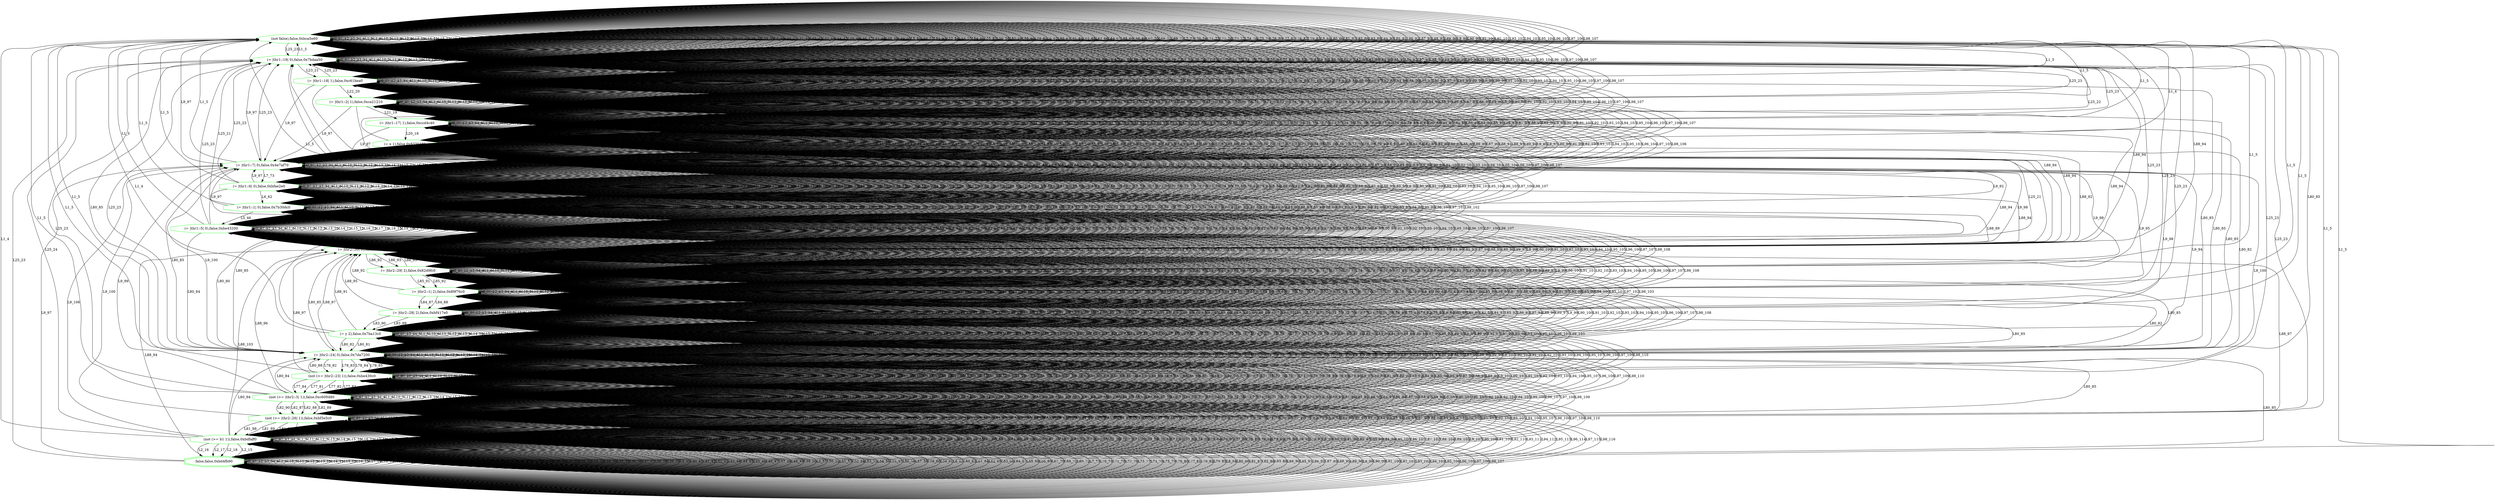 digraph G {
0[label="(not false),false,0xbca5e60", color=green,shape=octagon];
1[label="(= |thr1::19| 0),false,0x7bdaa50", color=green,shape=octagon];
2[label="(= |thr1::18| 1),false,0xc61bea0", color=green,shape=octagon];
3[label="(= |thr1::2| 1),false,0xca21210", color=green,shape=octagon];
4[label="(= |thr1::17| 1),false,0xccd4c40", color=green,shape=octagon];
5[label="(= x 1),false,0x8330480", color=green,shape=octagon];
6[label="(= |thr2::24| 0),false,0x7da7200", color=green,shape=octagon];
7[label="(not (>= |thr2::23| 1)),false,0xbe430c0", color=green,shape=octagon];
8[label="(not (>= |thr2::3| 1)),false,0xc609480", color=green,shape=octagon];
9[label="(not (>= |thr2::26| 1)),false,0xbf3e5c0", color=green,shape=octagon];
10[label="(not (>= b1 1)),false,0xbdfaff0", color=green,shape=octagon];
11[label="false,false,0xbd4fb90", color=green,shape=doubleoctagon];
12[label="(= |thr2::30| 0),false,0x82da070", color=green,shape=octagon];
13[label="(= |thr2::29| 2),false,0x82d9fc0", color=green,shape=octagon];
14[label="(= |thr2::1| 2),false,0x89f76c0", color=green,shape=octagon];
15[label="(= |thr2::28| 2),false,0xbf417e0", color=green,shape=octagon];
16[label="(= y 2),false,0x7ba13c0", color=green,shape=octagon];
17[label="(= |thr1::7| 0),false,0x4e7af70", color=green,shape=octagon];
18[label="(= |thr1::6| 0),false,0xbfae2e0", color=green,shape=octagon];
19[label="(= |thr1::1| 0),false,0x7b30dc0", color=green,shape=octagon];
20[label="(= |thr1::5| 0),false,0xbe43200", color=green,shape=octagon];
0->0 [label="0_0"];
0->0 [label="1_1"];
0->0 [label="2_2"];
0->0 [label="3_3"];
0->0 [label="4_4"];
0->0 [label="L1_5"];
0->0 [label="L1_6"];
0->0 [label="L10_7"];
0->0 [label="L11_8"];
0->0 [label="L12_9"];
0->0 [label="L13_10"];
0->0 [label="L14_11"];
0->0 [label="L15_12"];
0->0 [label="L16_13"];
0->0 [label="L17_14"];
0->0 [label="L18_15"];
0->0 [label="L19_16"];
0->0 [label="L2_17"];
0->0 [label="L20_18"];
0->0 [label="L21_19"];
0->0 [label="L22_20"];
0->0 [label="L23_21"];
0->0 [label="L24_22"];
0->1 [label="L25_23"];
0->0 [label="L25_24"];
0->0 [label="L26_25"];
0->0 [label="L27_26"];
0->0 [label="L28_27"];
0->0 [label="L29_28"];
0->0 [label="L3_29"];
0->0 [label="L30_30"];
0->0 [label="L31_31"];
0->0 [label="L32_32"];
0->0 [label="L33_33"];
0->0 [label="L34_34"];
0->0 [label="L35_35"];
0->0 [label="L36_36"];
0->0 [label="L37_37"];
0->0 [label="L38_38"];
0->0 [label="L39_39"];
0->0 [label="L4_40"];
0->0 [label="L40_41"];
0->0 [label="L41_42"];
0->0 [label="L42_43"];
0->0 [label="L43_44"];
0->0 [label="L44_45"];
0->0 [label="L45_46"];
0->0 [label="L46_47"];
0->0 [label="L47_48"];
0->0 [label="L48_49"];
0->0 [label="L49_50"];
0->0 [label="L5_51"];
0->0 [label="L50_52"];
0->0 [label="L51_53"];
0->0 [label="L52_54"];
0->0 [label="L53_55"];
0->0 [label="L54_56"];
0->0 [label="L55_57"];
0->0 [label="L56_58"];
0->0 [label="L57_59"];
0->0 [label="L58_60"];
0->0 [label="L59_61"];
0->0 [label="L6_62"];
0->0 [label="L60_63"];
0->0 [label="L61_64"];
0->0 [label="L62_65"];
0->0 [label="L63_66"];
0->0 [label="L64_67"];
0->0 [label="L65_68"];
0->0 [label="L66_69"];
0->0 [label="L67_70"];
0->0 [label="L68_71"];
0->0 [label="L69_72"];
0->0 [label="L7_73"];
0->0 [label="L70_74"];
0->0 [label="L71_75"];
0->0 [label="L72_76"];
0->0 [label="L73_77"];
0->0 [label="L74_78"];
0->0 [label="L75_79"];
0->0 [label="L76_80"];
0->0 [label="L77_81"];
0->0 [label="L78_82"];
0->0 [label="L79_83"];
0->0 [label="L8_84"];
0->6 [label="L80_85"];
0->0 [label="L80_86"];
0->0 [label="L81_87"];
0->0 [label="L82_88"];
0->0 [label="L83_89"];
0->0 [label="L84_90"];
0->0 [label="L85_91"];
0->0 [label="L86_92"];
0->0 [label="L87_93"];
0->12 [label="L88_94"];
0->0 [label="L88_95"];
0->0 [label="L89_96"];
0->17 [label="L9_97"];
0->0 [label="L9_98"];
0->0 [label="L90_99"];
0->0 [label="L91_100"];
0->0 [label="L92_101"];
0->0 [label="L93_102"];
0->0 [label="L94_103"];
0->0 [label="L95_104"];
0->0 [label="L96_105"];
0->0 [label="L97_106"];
0->0 [label="L98_107"];
1->1 [label="0_0"];
1->1 [label="1_1"];
1->1 [label="2_2"];
1->1 [label="3_3"];
1->1 [label="4_4"];
1->0 [label="L1_5"];
1->1 [label="L1_6"];
1->1 [label="L10_7"];
1->1 [label="L11_8"];
1->1 [label="L12_9"];
1->1 [label="L13_10"];
1->1 [label="L14_11"];
1->1 [label="L15_12"];
1->1 [label="L16_13"];
1->1 [label="L17_14"];
1->1 [label="L18_15"];
1->1 [label="L19_16"];
1->1 [label="L2_17"];
1->1 [label="L20_18"];
1->1 [label="L21_19"];
1->1 [label="L22_20"];
1->2 [label="L23_21"];
1->1 [label="L24_22"];
1->1 [label="L25_23"];
1->1 [label="L25_24"];
1->1 [label="L26_25"];
1->1 [label="L27_26"];
1->1 [label="L28_27"];
1->1 [label="L29_28"];
1->1 [label="L3_29"];
1->1 [label="L30_30"];
1->1 [label="L31_31"];
1->1 [label="L32_32"];
1->1 [label="L33_33"];
1->1 [label="L34_34"];
1->1 [label="L35_35"];
1->1 [label="L36_36"];
1->1 [label="L37_37"];
1->1 [label="L38_38"];
1->1 [label="L39_39"];
1->1 [label="L4_40"];
1->1 [label="L40_41"];
1->1 [label="L41_42"];
1->1 [label="L42_43"];
1->1 [label="L43_44"];
1->1 [label="L44_45"];
1->1 [label="L45_46"];
1->1 [label="L46_47"];
1->1 [label="L47_48"];
1->1 [label="L48_49"];
1->1 [label="L49_50"];
1->1 [label="L5_51"];
1->1 [label="L50_52"];
1->1 [label="L51_53"];
1->1 [label="L52_54"];
1->1 [label="L53_55"];
1->1 [label="L54_56"];
1->1 [label="L55_57"];
1->1 [label="L56_58"];
1->1 [label="L57_59"];
1->1 [label="L58_60"];
1->1 [label="L59_61"];
1->1 [label="L6_62"];
1->1 [label="L60_63"];
1->1 [label="L61_64"];
1->1 [label="L62_65"];
1->1 [label="L63_66"];
1->1 [label="L64_67"];
1->1 [label="L65_68"];
1->1 [label="L66_69"];
1->1 [label="L67_70"];
1->1 [label="L68_71"];
1->1 [label="L69_72"];
1->1 [label="L7_73"];
1->1 [label="L70_74"];
1->1 [label="L71_75"];
1->1 [label="L72_76"];
1->1 [label="L73_77"];
1->1 [label="L74_78"];
1->1 [label="L75_79"];
1->1 [label="L76_80"];
1->1 [label="L77_81"];
1->1 [label="L78_82"];
1->1 [label="L79_83"];
1->1 [label="L8_84"];
1->6 [label="L80_85"];
1->1 [label="L80_86"];
1->1 [label="L81_87"];
1->1 [label="L82_88"];
1->1 [label="L83_89"];
1->1 [label="L84_90"];
1->1 [label="L85_91"];
1->1 [label="L86_92"];
1->1 [label="L87_93"];
1->12 [label="L88_94"];
1->1 [label="L88_95"];
1->1 [label="L89_96"];
1->17 [label="L9_97"];
1->1 [label="L9_98"];
1->1 [label="L90_99"];
1->1 [label="L91_100"];
1->1 [label="L92_101"];
1->1 [label="L93_102"];
1->1 [label="L94_103"];
1->1 [label="L95_104"];
1->1 [label="L96_105"];
1->1 [label="L97_106"];
1->1 [label="L98_107"];
2->2 [label="0_0"];
2->2 [label="1_1"];
2->2 [label="2_2"];
2->2 [label="3_3"];
2->2 [label="4_4"];
2->0 [label="L1_5"];
2->2 [label="L1_6"];
2->2 [label="L10_7"];
2->2 [label="L11_8"];
2->2 [label="L12_9"];
2->2 [label="L13_10"];
2->2 [label="L14_11"];
2->2 [label="L15_12"];
2->2 [label="L16_13"];
2->2 [label="L17_14"];
2->2 [label="L18_15"];
2->2 [label="L19_16"];
2->2 [label="L2_17"];
2->2 [label="L20_18"];
2->2 [label="L21_19"];
2->3 [label="L22_20"];
2->2 [label="L23_21"];
2->2 [label="L24_22"];
2->1 [label="L25_23"];
2->2 [label="L25_24"];
2->2 [label="L26_25"];
2->2 [label="L27_26"];
2->2 [label="L28_27"];
2->2 [label="L29_28"];
2->2 [label="L3_29"];
2->2 [label="L30_30"];
2->2 [label="L31_31"];
2->2 [label="L32_32"];
2->2 [label="L33_33"];
2->2 [label="L34_34"];
2->2 [label="L35_35"];
2->2 [label="L36_36"];
2->2 [label="L37_37"];
2->2 [label="L38_38"];
2->2 [label="L39_39"];
2->2 [label="L4_40"];
2->2 [label="L40_41"];
2->2 [label="L41_42"];
2->2 [label="L42_43"];
2->2 [label="L43_44"];
2->2 [label="L44_45"];
2->2 [label="L45_46"];
2->2 [label="L46_47"];
2->2 [label="L47_48"];
2->2 [label="L48_49"];
2->2 [label="L49_50"];
2->2 [label="L5_51"];
2->2 [label="L50_52"];
2->2 [label="L51_53"];
2->2 [label="L52_54"];
2->2 [label="L53_55"];
2->2 [label="L54_56"];
2->2 [label="L55_57"];
2->2 [label="L56_58"];
2->2 [label="L57_59"];
2->2 [label="L58_60"];
2->2 [label="L59_61"];
2->2 [label="L6_62"];
2->2 [label="L60_63"];
2->2 [label="L61_64"];
2->2 [label="L62_65"];
2->2 [label="L63_66"];
2->2 [label="L64_67"];
2->2 [label="L65_68"];
2->2 [label="L66_69"];
2->2 [label="L67_70"];
2->2 [label="L68_71"];
2->2 [label="L69_72"];
2->2 [label="L7_73"];
2->2 [label="L70_74"];
2->2 [label="L71_75"];
2->2 [label="L72_76"];
2->2 [label="L73_77"];
2->2 [label="L74_78"];
2->2 [label="L75_79"];
2->2 [label="L76_80"];
2->2 [label="L77_81"];
2->2 [label="L78_82"];
2->2 [label="L79_83"];
2->2 [label="L8_84"];
2->6 [label="L80_85"];
2->2 [label="L80_86"];
2->2 [label="L81_87"];
2->2 [label="L82_88"];
2->2 [label="L83_89"];
2->2 [label="L84_90"];
2->2 [label="L85_91"];
2->2 [label="L86_92"];
2->2 [label="L87_93"];
2->12 [label="L88_94"];
2->2 [label="L88_95"];
2->2 [label="L89_96"];
2->17 [label="L9_97"];
2->2 [label="L9_98"];
2->2 [label="L90_99"];
2->2 [label="L91_100"];
2->2 [label="L92_101"];
2->2 [label="L93_102"];
2->2 [label="L94_103"];
2->2 [label="L95_104"];
2->2 [label="L96_105"];
2->2 [label="L97_106"];
2->2 [label="L98_107"];
3->3 [label="0_0"];
3->3 [label="1_1"];
3->3 [label="2_2"];
3->3 [label="3_3"];
3->3 [label="4_4"];
3->0 [label="L1_5"];
3->3 [label="L1_6"];
3->3 [label="L10_7"];
3->3 [label="L11_8"];
3->3 [label="L12_9"];
3->3 [label="L13_10"];
3->3 [label="L14_11"];
3->3 [label="L15_12"];
3->3 [label="L16_13"];
3->3 [label="L17_14"];
3->3 [label="L18_15"];
3->3 [label="L19_16"];
3->3 [label="L2_17"];
3->3 [label="L20_18"];
3->4 [label="L21_19"];
3->3 [label="L22_20"];
3->3 [label="L23_21"];
3->3 [label="L24_22"];
3->1 [label="L25_23"];
3->3 [label="L25_24"];
3->3 [label="L26_25"];
3->3 [label="L27_26"];
3->3 [label="L28_27"];
3->3 [label="L29_28"];
3->3 [label="L3_29"];
3->3 [label="L30_30"];
3->3 [label="L31_31"];
3->3 [label="L32_32"];
3->3 [label="L33_33"];
3->3 [label="L34_34"];
3->3 [label="L35_35"];
3->3 [label="L36_36"];
3->3 [label="L37_37"];
3->3 [label="L38_38"];
3->3 [label="L39_39"];
3->3 [label="L4_40"];
3->3 [label="L40_41"];
3->3 [label="L41_42"];
3->3 [label="L42_43"];
3->3 [label="L43_44"];
3->3 [label="L44_45"];
3->3 [label="L45_46"];
3->3 [label="L46_47"];
3->3 [label="L47_48"];
3->3 [label="L48_49"];
3->3 [label="L49_50"];
3->3 [label="L5_51"];
3->3 [label="L50_52"];
3->3 [label="L51_53"];
3->3 [label="L52_54"];
3->3 [label="L53_55"];
3->3 [label="L54_56"];
3->3 [label="L55_57"];
3->3 [label="L56_58"];
3->3 [label="L57_59"];
3->3 [label="L58_60"];
3->3 [label="L59_61"];
3->3 [label="L6_62"];
3->3 [label="L60_63"];
3->3 [label="L61_64"];
3->3 [label="L62_65"];
3->3 [label="L63_66"];
3->3 [label="L64_67"];
3->3 [label="L65_68"];
3->3 [label="L66_69"];
3->3 [label="L67_70"];
3->3 [label="L68_71"];
3->3 [label="L69_72"];
3->3 [label="L7_73"];
3->3 [label="L70_74"];
3->3 [label="L71_75"];
3->3 [label="L72_76"];
3->3 [label="L73_77"];
3->3 [label="L74_78"];
3->3 [label="L75_79"];
3->3 [label="L76_80"];
3->3 [label="L77_81"];
3->3 [label="L78_82"];
3->3 [label="L79_83"];
3->3 [label="L8_84"];
3->6 [label="L80_85"];
3->3 [label="L80_86"];
3->3 [label="L81_87"];
3->3 [label="L82_88"];
3->3 [label="L83_89"];
3->3 [label="L84_90"];
3->3 [label="L85_91"];
3->3 [label="L86_92"];
3->3 [label="L87_93"];
3->12 [label="L88_94"];
3->3 [label="L88_95"];
3->3 [label="L89_96"];
3->17 [label="L9_97"];
3->3 [label="L9_98"];
3->3 [label="L90_99"];
3->3 [label="L91_100"];
3->3 [label="L92_101"];
3->3 [label="L93_102"];
3->3 [label="L94_103"];
3->3 [label="L95_104"];
3->3 [label="L96_105"];
3->3 [label="L97_106"];
3->3 [label="L98_107"];
4->4 [label="0_0"];
4->4 [label="1_1"];
4->4 [label="2_2"];
4->4 [label="3_3"];
4->4 [label="4_4"];
4->0 [label="L1_5"];
4->4 [label="L1_6"];
4->4 [label="L10_7"];
4->4 [label="L11_8"];
4->4 [label="L12_9"];
4->4 [label="L13_10"];
4->4 [label="L14_11"];
4->4 [label="L15_12"];
4->4 [label="L16_13"];
4->4 [label="L17_14"];
4->4 [label="L18_15"];
4->4 [label="L19_16"];
4->4 [label="L2_17"];
4->5 [label="L20_18"];
4->4 [label="L21_19"];
4->4 [label="L22_20"];
4->4 [label="L23_21"];
4->4 [label="L24_22"];
4->1 [label="L25_23"];
4->4 [label="L25_24"];
4->4 [label="L26_25"];
4->4 [label="L27_26"];
4->4 [label="L28_27"];
4->4 [label="L29_28"];
4->4 [label="L3_29"];
4->4 [label="L30_30"];
4->4 [label="L31_31"];
4->4 [label="L32_32"];
4->4 [label="L33_33"];
4->4 [label="L34_34"];
4->4 [label="L35_35"];
4->4 [label="L36_36"];
4->4 [label="L37_37"];
4->4 [label="L38_38"];
4->4 [label="L39_39"];
4->4 [label="L4_40"];
4->4 [label="L40_41"];
4->4 [label="L41_42"];
4->4 [label="L42_43"];
4->4 [label="L43_44"];
4->4 [label="L44_45"];
4->4 [label="L45_46"];
4->4 [label="L46_47"];
4->4 [label="L47_48"];
4->4 [label="L48_49"];
4->4 [label="L49_50"];
4->4 [label="L5_51"];
4->4 [label="L50_52"];
4->4 [label="L51_53"];
4->4 [label="L52_54"];
4->4 [label="L53_55"];
4->4 [label="L54_56"];
4->4 [label="L55_57"];
4->4 [label="L56_58"];
4->4 [label="L57_59"];
4->4 [label="L58_60"];
4->4 [label="L59_61"];
4->4 [label="L6_62"];
4->4 [label="L60_63"];
4->4 [label="L61_64"];
4->4 [label="L62_65"];
4->4 [label="L63_66"];
4->4 [label="L64_67"];
4->4 [label="L65_68"];
4->4 [label="L66_69"];
4->4 [label="L67_70"];
4->4 [label="L68_71"];
4->4 [label="L69_72"];
4->4 [label="L7_73"];
4->4 [label="L70_74"];
4->4 [label="L71_75"];
4->4 [label="L72_76"];
4->4 [label="L73_77"];
4->4 [label="L74_78"];
4->4 [label="L75_79"];
4->4 [label="L76_80"];
4->4 [label="L77_81"];
4->4 [label="L78_82"];
4->4 [label="L79_83"];
4->4 [label="L8_84"];
4->6 [label="L80_85"];
4->4 [label="L80_86"];
4->4 [label="L81_87"];
4->4 [label="L82_88"];
4->4 [label="L83_89"];
4->4 [label="L84_90"];
4->4 [label="L85_91"];
4->4 [label="L86_92"];
4->4 [label="L87_93"];
4->12 [label="L88_94"];
4->4 [label="L88_95"];
4->4 [label="L89_96"];
4->17 [label="L9_97"];
4->4 [label="L9_98"];
4->4 [label="L90_99"];
4->4 [label="L91_100"];
4->4 [label="L92_101"];
4->4 [label="L93_102"];
4->4 [label="L94_103"];
4->4 [label="L95_104"];
4->4 [label="L96_105"];
4->4 [label="L97_106"];
4->4 [label="L98_107"];
5->5 [label="0_0"];
5->5 [label="2_1"];
5->5 [label="3_2"];
5->5 [label="4_3"];
5->0 [label="L1_4"];
5->5 [label="L1_5"];
5->5 [label="L10_6"];
5->5 [label="L11_7"];
5->5 [label="L12_8"];
5->5 [label="L13_9"];
5->5 [label="L14_10"];
5->5 [label="L15_11"];
5->5 [label="L16_12"];
5->5 [label="L17_13"];
5->5 [label="L18_14"];
5->5 [label="L19_15"];
5->5 [label="L2_16"];
5->5 [label="L20_17"];
5->5 [label="L21_18"];
5->5 [label="L22_19"];
5->5 [label="L23_20"];
5->5 [label="L24_21"];
5->1 [label="L25_22"];
5->5 [label="L25_23"];
5->5 [label="L26_24"];
5->5 [label="L27_25"];
5->5 [label="L28_26"];
5->5 [label="L29_27"];
5->5 [label="L30_28"];
5->5 [label="L31_29"];
5->5 [label="L32_30"];
5->5 [label="L33_31"];
5->5 [label="L34_32"];
5->5 [label="L35_33"];
5->5 [label="L36_34"];
5->5 [label="L37_35"];
5->5 [label="L38_36"];
5->5 [label="L39_37"];
5->5 [label="L4_38"];
5->5 [label="L40_39"];
5->5 [label="L41_40"];
5->5 [label="L42_41"];
5->5 [label="L43_42"];
5->5 [label="L44_43"];
5->5 [label="L45_44"];
5->5 [label="L46_45"];
5->5 [label="L47_46"];
5->5 [label="L48_47"];
5->5 [label="L49_48"];
5->5 [label="L5_49"];
5->5 [label="L50_50"];
5->5 [label="L51_51"];
5->5 [label="L53_52"];
5->5 [label="L54_53"];
5->5 [label="L55_54"];
5->5 [label="L56_55"];
5->5 [label="L57_56"];
5->5 [label="L58_57"];
5->5 [label="L59_58"];
5->5 [label="L6_59"];
5->5 [label="L60_60"];
5->5 [label="L61_61"];
5->5 [label="L62_62"];
5->5 [label="L63_63"];
5->5 [label="L64_64"];
5->5 [label="L65_65"];
5->5 [label="L66_66"];
5->5 [label="L67_67"];
5->5 [label="L68_68"];
5->5 [label="L69_69"];
5->5 [label="L7_70"];
5->5 [label="L70_71"];
5->5 [label="L71_72"];
5->5 [label="L72_73"];
5->5 [label="L73_74"];
5->5 [label="L74_75"];
5->5 [label="L75_76"];
5->5 [label="L76_77"];
5->5 [label="L77_78"];
5->5 [label="L78_79"];
5->5 [label="L79_80"];
5->5 [label="L8_81"];
5->6 [label="L80_82"];
5->5 [label="L80_83"];
5->5 [label="L81_84"];
5->5 [label="L82_85"];
5->5 [label="L83_86"];
5->5 [label="L84_87"];
5->5 [label="L85_88"];
5->5 [label="L86_89"];
5->5 [label="L87_90"];
5->5 [label="L88_91"];
5->12 [label="L88_92"];
5->5 [label="L88_93"];
5->5 [label="L89_94"];
5->5 [label="L9_95"];
5->17 [label="L9_96"];
5->5 [label="L9_97"];
5->5 [label="L90_98"];
5->5 [label="L91_99"];
5->5 [label="L92_100"];
5->5 [label="L93_101"];
5->5 [label="L94_102"];
5->5 [label="L95_103"];
5->5 [label="L96_104"];
5->5 [label="L97_105"];
5->5 [label="L98_106"];
6->6 [label="0_0"];
6->6 [label="1_1"];
6->6 [label="2_2"];
6->6 [label="3_3"];
6->6 [label="4_4"];
6->0 [label="L1_5"];
6->6 [label="L1_6"];
6->6 [label="L10_7"];
6->6 [label="L11_8"];
6->6 [label="L12_9"];
6->6 [label="L13_10"];
6->6 [label="L14_11"];
6->6 [label="L15_12"];
6->6 [label="L16_13"];
6->6 [label="L17_14"];
6->6 [label="L18_15"];
6->6 [label="L19_16"];
6->6 [label="L2_17"];
6->6 [label="L20_18"];
6->6 [label="L21_19"];
6->6 [label="L22_20"];
6->6 [label="L23_21"];
6->6 [label="L24_22"];
6->1 [label="L25_23"];
6->6 [label="L25_24"];
6->6 [label="L26_25"];
6->6 [label="L27_26"];
6->6 [label="L28_27"];
6->6 [label="L29_28"];
6->6 [label="L3_29"];
6->6 [label="L30_30"];
6->6 [label="L31_31"];
6->6 [label="L32_32"];
6->6 [label="L33_33"];
6->6 [label="L34_34"];
6->6 [label="L35_35"];
6->6 [label="L36_36"];
6->6 [label="L37_37"];
6->6 [label="L38_38"];
6->6 [label="L39_39"];
6->6 [label="L4_40"];
6->6 [label="L40_41"];
6->6 [label="L41_42"];
6->6 [label="L42_43"];
6->6 [label="L43_44"];
6->6 [label="L44_45"];
6->6 [label="L45_46"];
6->6 [label="L46_47"];
6->6 [label="L47_48"];
6->6 [label="L48_49"];
6->6 [label="L49_50"];
6->6 [label="L5_51"];
6->6 [label="L50_52"];
6->6 [label="L51_53"];
6->6 [label="L52_54"];
6->6 [label="L53_55"];
6->6 [label="L54_56"];
6->6 [label="L55_57"];
6->6 [label="L56_58"];
6->6 [label="L57_59"];
6->6 [label="L58_60"];
6->6 [label="L59_61"];
6->6 [label="L6_62"];
6->6 [label="L60_63"];
6->6 [label="L61_64"];
6->6 [label="L62_65"];
6->6 [label="L63_66"];
6->6 [label="L64_67"];
6->6 [label="L65_68"];
6->6 [label="L66_69"];
6->6 [label="L67_70"];
6->6 [label="L68_71"];
6->6 [label="L69_72"];
6->6 [label="L7_73"];
6->6 [label="L70_74"];
6->6 [label="L71_75"];
6->6 [label="L72_76"];
6->6 [label="L73_77"];
6->6 [label="L74_78"];
6->6 [label="L75_79"];
6->6 [label="L76_80"];
6->6 [label="L77_81"];
6->7 [label="L78_82"];
6->7 [label="L78_83"];
6->7 [label="L78_84"];
6->7 [label="L78_85"];
6->6 [label="L79_86"];
6->6 [label="L8_87"];
6->6 [label="L80_88"];
6->6 [label="L80_89"];
6->6 [label="L81_90"];
6->6 [label="L82_91"];
6->6 [label="L83_92"];
6->6 [label="L84_93"];
6->6 [label="L85_94"];
6->6 [label="L86_95"];
6->6 [label="L87_96"];
6->12 [label="L88_97"];
6->6 [label="L88_98"];
6->6 [label="L89_99"];
6->17 [label="L9_100"];
6->6 [label="L9_101"];
6->6 [label="L90_102"];
6->6 [label="L91_103"];
6->6 [label="L92_104"];
6->6 [label="L93_105"];
6->6 [label="L94_106"];
6->6 [label="L95_107"];
6->6 [label="L96_108"];
6->6 [label="L97_109"];
6->6 [label="L98_110"];
7->7 [label="0_0"];
7->7 [label="1_1"];
7->7 [label="2_2"];
7->7 [label="3_3"];
7->7 [label="4_4"];
7->0 [label="L1_5"];
7->7 [label="L1_6"];
7->7 [label="L10_7"];
7->7 [label="L11_8"];
7->7 [label="L12_9"];
7->7 [label="L13_10"];
7->7 [label="L14_11"];
7->7 [label="L15_12"];
7->7 [label="L16_13"];
7->7 [label="L17_14"];
7->7 [label="L18_15"];
7->7 [label="L19_16"];
7->7 [label="L2_17"];
7->7 [label="L20_18"];
7->7 [label="L21_19"];
7->7 [label="L22_20"];
7->7 [label="L23_21"];
7->7 [label="L24_22"];
7->1 [label="L25_23"];
7->7 [label="L25_24"];
7->7 [label="L26_25"];
7->7 [label="L27_26"];
7->7 [label="L28_27"];
7->7 [label="L29_28"];
7->7 [label="L3_29"];
7->7 [label="L30_30"];
7->7 [label="L31_31"];
7->7 [label="L32_32"];
7->7 [label="L33_33"];
7->7 [label="L34_34"];
7->7 [label="L35_35"];
7->7 [label="L36_36"];
7->7 [label="L37_37"];
7->7 [label="L38_38"];
7->7 [label="L39_39"];
7->7 [label="L4_40"];
7->7 [label="L40_41"];
7->7 [label="L41_42"];
7->7 [label="L42_43"];
7->7 [label="L43_44"];
7->7 [label="L44_45"];
7->7 [label="L45_46"];
7->7 [label="L46_47"];
7->7 [label="L47_48"];
7->7 [label="L48_49"];
7->7 [label="L49_50"];
7->7 [label="L5_51"];
7->7 [label="L50_52"];
7->7 [label="L51_53"];
7->7 [label="L52_54"];
7->7 [label="L53_55"];
7->7 [label="L54_56"];
7->7 [label="L55_57"];
7->7 [label="L56_58"];
7->7 [label="L57_59"];
7->7 [label="L58_60"];
7->7 [label="L59_61"];
7->7 [label="L6_62"];
7->7 [label="L60_63"];
7->7 [label="L61_64"];
7->7 [label="L62_65"];
7->7 [label="L63_66"];
7->7 [label="L64_67"];
7->7 [label="L65_68"];
7->7 [label="L66_69"];
7->7 [label="L67_70"];
7->7 [label="L68_71"];
7->7 [label="L69_72"];
7->7 [label="L7_73"];
7->7 [label="L70_74"];
7->7 [label="L71_75"];
7->7 [label="L72_76"];
7->7 [label="L73_77"];
7->7 [label="L74_78"];
7->7 [label="L75_79"];
7->7 [label="L76_80"];
7->8 [label="L77_81"];
7->8 [label="L77_82"];
7->8 [label="L77_83"];
7->8 [label="L77_84"];
7->7 [label="L78_85"];
7->7 [label="L79_86"];
7->7 [label="L8_87"];
7->6 [label="L80_88"];
7->7 [label="L80_89"];
7->7 [label="L81_90"];
7->7 [label="L82_91"];
7->7 [label="L83_92"];
7->7 [label="L84_93"];
7->7 [label="L85_94"];
7->7 [label="L86_95"];
7->7 [label="L87_96"];
7->12 [label="L88_97"];
7->7 [label="L88_98"];
7->7 [label="L89_99"];
7->17 [label="L9_100"];
7->7 [label="L9_101"];
7->7 [label="L90_102"];
7->7 [label="L91_103"];
7->7 [label="L92_104"];
7->7 [label="L93_105"];
7->7 [label="L94_106"];
7->7 [label="L95_107"];
7->7 [label="L96_108"];
7->7 [label="L97_109"];
7->7 [label="L98_110"];
8->8 [label="0_0"];
8->8 [label="1_1"];
8->8 [label="2_2"];
8->8 [label="3_3"];
8->8 [label="4_4"];
8->0 [label="L1_5"];
8->8 [label="L1_6"];
8->8 [label="L10_7"];
8->8 [label="L11_8"];
8->8 [label="L12_9"];
8->8 [label="L13_10"];
8->8 [label="L14_11"];
8->8 [label="L15_12"];
8->8 [label="L16_13"];
8->8 [label="L17_14"];
8->8 [label="L18_15"];
8->8 [label="L19_16"];
8->8 [label="L2_17"];
8->8 [label="L20_18"];
8->8 [label="L21_19"];
8->8 [label="L22_20"];
8->8 [label="L23_21"];
8->8 [label="L24_22"];
8->1 [label="L25_23"];
8->8 [label="L25_24"];
8->8 [label="L26_25"];
8->8 [label="L27_26"];
8->8 [label="L28_27"];
8->8 [label="L29_28"];
8->8 [label="L3_29"];
8->8 [label="L30_30"];
8->8 [label="L31_31"];
8->8 [label="L32_32"];
8->8 [label="L33_33"];
8->8 [label="L34_34"];
8->8 [label="L35_35"];
8->8 [label="L36_36"];
8->8 [label="L37_37"];
8->8 [label="L38_38"];
8->8 [label="L39_39"];
8->8 [label="L4_40"];
8->8 [label="L40_41"];
8->8 [label="L41_42"];
8->8 [label="L42_43"];
8->8 [label="L43_44"];
8->8 [label="L44_45"];
8->8 [label="L45_46"];
8->8 [label="L46_47"];
8->8 [label="L47_48"];
8->8 [label="L48_49"];
8->8 [label="L49_50"];
8->8 [label="L5_51"];
8->8 [label="L50_52"];
8->8 [label="L51_53"];
8->8 [label="L52_54"];
8->8 [label="L53_55"];
8->8 [label="L54_56"];
8->8 [label="L55_57"];
8->8 [label="L56_58"];
8->8 [label="L57_59"];
8->8 [label="L58_60"];
8->8 [label="L59_61"];
8->8 [label="L6_62"];
8->8 [label="L60_63"];
8->8 [label="L61_64"];
8->8 [label="L62_65"];
8->8 [label="L63_66"];
8->8 [label="L64_67"];
8->8 [label="L65_68"];
8->8 [label="L66_69"];
8->8 [label="L67_70"];
8->8 [label="L68_71"];
8->8 [label="L69_72"];
8->8 [label="L7_73"];
8->8 [label="L70_74"];
8->8 [label="L71_75"];
8->8 [label="L72_76"];
8->8 [label="L73_77"];
8->8 [label="L74_78"];
8->8 [label="L75_79"];
8->8 [label="L77_80"];
8->8 [label="L78_81"];
8->8 [label="L79_82"];
8->8 [label="L8_83"];
8->6 [label="L80_84"];
8->8 [label="L80_85"];
8->8 [label="L81_86"];
8->9 [label="L82_87"];
8->9 [label="L82_88"];
8->9 [label="L82_89"];
8->9 [label="L82_90"];
8->8 [label="L83_91"];
8->8 [label="L84_92"];
8->8 [label="L85_93"];
8->8 [label="L86_94"];
8->8 [label="L87_95"];
8->12 [label="L88_96"];
8->8 [label="L88_97"];
8->8 [label="L89_98"];
8->17 [label="L9_99"];
8->8 [label="L9_100"];
8->8 [label="L90_101"];
8->8 [label="L91_102"];
8->8 [label="L92_103"];
8->8 [label="L93_104"];
8->8 [label="L94_105"];
8->8 [label="L95_106"];
8->8 [label="L96_107"];
8->8 [label="L97_108"];
8->8 [label="L98_109"];
9->9 [label="0_0"];
9->9 [label="1_1"];
9->9 [label="2_2"];
9->9 [label="3_3"];
9->9 [label="4_4"];
9->0 [label="L1_5"];
9->9 [label="L1_6"];
9->9 [label="L10_7"];
9->9 [label="L11_8"];
9->9 [label="L12_9"];
9->9 [label="L13_10"];
9->9 [label="L14_11"];
9->9 [label="L15_12"];
9->9 [label="L16_13"];
9->9 [label="L17_14"];
9->9 [label="L18_15"];
9->9 [label="L19_16"];
9->9 [label="L2_17"];
9->9 [label="L20_18"];
9->9 [label="L21_19"];
9->9 [label="L22_20"];
9->9 [label="L23_21"];
9->9 [label="L24_22"];
9->1 [label="L25_23"];
9->9 [label="L25_24"];
9->9 [label="L26_25"];
9->9 [label="L27_26"];
9->9 [label="L28_27"];
9->9 [label="L29_28"];
9->9 [label="L3_29"];
9->9 [label="L30_30"];
9->9 [label="L31_31"];
9->9 [label="L32_32"];
9->9 [label="L33_33"];
9->9 [label="L34_34"];
9->9 [label="L35_35"];
9->9 [label="L36_36"];
9->9 [label="L37_37"];
9->9 [label="L38_38"];
9->9 [label="L39_39"];
9->9 [label="L4_40"];
9->9 [label="L40_41"];
9->9 [label="L41_42"];
9->9 [label="L42_43"];
9->9 [label="L43_44"];
9->9 [label="L44_45"];
9->9 [label="L45_46"];
9->9 [label="L46_47"];
9->9 [label="L47_48"];
9->9 [label="L48_49"];
9->9 [label="L49_50"];
9->9 [label="L5_51"];
9->9 [label="L50_52"];
9->9 [label="L51_53"];
9->9 [label="L52_54"];
9->9 [label="L53_55"];
9->9 [label="L54_56"];
9->9 [label="L55_57"];
9->9 [label="L56_58"];
9->9 [label="L57_59"];
9->9 [label="L58_60"];
9->9 [label="L59_61"];
9->9 [label="L6_62"];
9->9 [label="L60_63"];
9->9 [label="L61_64"];
9->9 [label="L62_65"];
9->9 [label="L63_66"];
9->9 [label="L64_67"];
9->9 [label="L65_68"];
9->9 [label="L66_69"];
9->9 [label="L67_70"];
9->9 [label="L68_71"];
9->9 [label="L69_72"];
9->9 [label="L7_73"];
9->9 [label="L70_74"];
9->9 [label="L71_75"];
9->9 [label="L72_76"];
9->9 [label="L73_77"];
9->9 [label="L74_78"];
9->9 [label="L75_79"];
9->9 [label="L76_80"];
9->9 [label="L77_81"];
9->9 [label="L78_82"];
9->9 [label="L79_83"];
9->9 [label="L8_84"];
9->6 [label="L80_85"];
9->9 [label="L80_86"];
9->10 [label="L81_87"];
9->10 [label="L81_88"];
9->10 [label="L81_89"];
9->10 [label="L81_90"];
9->9 [label="L82_91"];
9->9 [label="L83_92"];
9->9 [label="L84_93"];
9->9 [label="L85_94"];
9->9 [label="L86_95"];
9->9 [label="L87_96"];
9->12 [label="L88_97"];
9->9 [label="L88_98"];
9->9 [label="L89_99"];
9->17 [label="L9_100"];
9->9 [label="L9_101"];
9->9 [label="L90_102"];
9->9 [label="L91_103"];
9->9 [label="L92_104"];
9->9 [label="L93_105"];
9->9 [label="L94_106"];
9->9 [label="L95_107"];
9->9 [label="L96_108"];
9->9 [label="L97_109"];
9->9 [label="L98_110"];
10->10 [label="1_0"];
10->10 [label="2_1"];
10->10 [label="3_2"];
10->10 [label="4_3"];
10->0 [label="L1_4"];
10->10 [label="L1_5"];
10->10 [label="L11_6"];
10->10 [label="L12_7"];
10->10 [label="L13_8"];
10->10 [label="L14_9"];
10->10 [label="L15_10"];
10->10 [label="L16_11"];
10->10 [label="L17_12"];
10->10 [label="L18_13"];
10->10 [label="L19_14"];
10->11 [label="L2_15"];
10->11 [label="L2_16"];
10->11 [label="L2_17"];
10->11 [label="L2_18"];
10->10 [label="L20_19"];
10->10 [label="L21_20"];
10->10 [label="L22_21"];
10->10 [label="L23_22"];
10->10 [label="L24_23"];
10->1 [label="L25_24"];
10->10 [label="L25_25"];
10->10 [label="L26_26"];
10->10 [label="L27_27"];
10->10 [label="L28_28"];
10->10 [label="L29_29"];
10->10 [label="L3_30"];
10->10 [label="L30_31"];
10->10 [label="L31_32"];
10->10 [label="L32_33"];
10->10 [label="L33_34"];
10->10 [label="L34_35"];
10->10 [label="L35_36"];
10->10 [label="L36_37"];
10->10 [label="L37_38"];
10->10 [label="L38_39"];
10->10 [label="L39_40"];
10->10 [label="L4_41"];
10->10 [label="L40_42"];
10->10 [label="L41_43"];
10->10 [label="L42_44"];
10->10 [label="L43_45"];
10->10 [label="L44_46"];
10->10 [label="L45_47"];
10->10 [label="L46_48"];
10->10 [label="L47_49"];
10->10 [label="L48_50"];
10->10 [label="L49_51"];
10->10 [label="L5_52"];
10->10 [label="L50_53"];
10->10 [label="L51_54"];
10->10 [label="L52_55"];
10->10 [label="L53_56"];
10->10 [label="L54_57"];
10->10 [label="L55_58"];
10->10 [label="L56_59"];
10->10 [label="L57_60"];
10->10 [label="L58_61"];
10->10 [label="L59_62"];
10->10 [label="L6_63"];
10->10 [label="L60_64"];
10->10 [label="L61_65"];
10->10 [label="L62_66"];
10->10 [label="L63_67"];
10->10 [label="L64_68"];
10->10 [label="L65_69"];
10->10 [label="L66_70"];
10->10 [label="L67_71"];
10->10 [label="L68_72"];
10->10 [label="L69_73"];
10->10 [label="L7_74"];
10->10 [label="L70_75"];
10->10 [label="L71_76"];
10->10 [label="L72_77"];
10->10 [label="L73_78"];
10->10 [label="L73_79"];
10->10 [label="L73_80"];
10->10 [label="L73_81"];
10->10 [label="L73_82"];
10->10 [label="L74_83"];
10->10 [label="L75_84"];
10->10 [label="L76_85"];
10->10 [label="L77_86"];
10->10 [label="L78_87"];
10->10 [label="L79_88"];
10->10 [label="L79_89"];
10->10 [label="L79_90"];
10->10 [label="L79_91"];
10->10 [label="L79_92"];
10->10 [label="L8_93"];
10->6 [label="L80_94"];
10->10 [label="L80_95"];
10->10 [label="L81_96"];
10->10 [label="L82_97"];
10->10 [label="L83_98"];
10->10 [label="L84_99"];
10->10 [label="L85_100"];
10->10 [label="L86_101"];
10->10 [label="L87_102"];
10->12 [label="L88_103"];
10->10 [label="L88_104"];
10->10 [label="L89_105"];
10->17 [label="L9_106"];
10->10 [label="L9_107"];
10->10 [label="L90_108"];
10->10 [label="L91_109"];
10->10 [label="L92_110"];
10->10 [label="L93_111"];
10->10 [label="L94_112"];
10->10 [label="L95_113"];
10->10 [label="L96_114"];
10->10 [label="L97_115"];
10->10 [label="L98_116"];
11->11 [label="0_0"];
11->11 [label="1_1"];
11->11 [label="2_2"];
11->11 [label="3_3"];
11->11 [label="4_4"];
11->0 [label="L1_5"];
11->11 [label="L1_6"];
11->11 [label="L10_7"];
11->11 [label="L11_8"];
11->11 [label="L12_9"];
11->11 [label="L13_10"];
11->11 [label="L14_11"];
11->11 [label="L15_12"];
11->11 [label="L16_13"];
11->11 [label="L17_14"];
11->11 [label="L18_15"];
11->11 [label="L19_16"];
11->11 [label="L2_17"];
11->11 [label="L20_18"];
11->11 [label="L21_19"];
11->11 [label="L22_20"];
11->11 [label="L23_21"];
11->11 [label="L24_22"];
11->1 [label="L25_23"];
11->11 [label="L25_24"];
11->11 [label="L26_25"];
11->11 [label="L27_26"];
11->11 [label="L28_27"];
11->11 [label="L29_28"];
11->11 [label="L3_29"];
11->11 [label="L30_30"];
11->11 [label="L31_31"];
11->11 [label="L32_32"];
11->11 [label="L33_33"];
11->11 [label="L34_34"];
11->11 [label="L35_35"];
11->11 [label="L36_36"];
11->11 [label="L37_37"];
11->11 [label="L38_38"];
11->11 [label="L39_39"];
11->11 [label="L4_40"];
11->11 [label="L40_41"];
11->11 [label="L41_42"];
11->11 [label="L42_43"];
11->11 [label="L43_44"];
11->11 [label="L44_45"];
11->11 [label="L45_46"];
11->11 [label="L46_47"];
11->11 [label="L47_48"];
11->11 [label="L48_49"];
11->11 [label="L49_50"];
11->11 [label="L5_51"];
11->11 [label="L50_52"];
11->11 [label="L51_53"];
11->11 [label="L52_54"];
11->11 [label="L53_55"];
11->11 [label="L54_56"];
11->11 [label="L55_57"];
11->11 [label="L56_58"];
11->11 [label="L57_59"];
11->11 [label="L58_60"];
11->11 [label="L59_61"];
11->11 [label="L6_62"];
11->11 [label="L60_63"];
11->11 [label="L61_64"];
11->11 [label="L62_65"];
11->11 [label="L63_66"];
11->11 [label="L64_67"];
11->11 [label="L65_68"];
11->11 [label="L66_69"];
11->11 [label="L67_70"];
11->11 [label="L68_71"];
11->11 [label="L69_72"];
11->11 [label="L7_73"];
11->11 [label="L70_74"];
11->11 [label="L71_75"];
11->11 [label="L72_76"];
11->11 [label="L73_77"];
11->11 [label="L74_78"];
11->11 [label="L75_79"];
11->11 [label="L76_80"];
11->11 [label="L77_81"];
11->11 [label="L78_82"];
11->11 [label="L79_83"];
11->11 [label="L8_84"];
11->6 [label="L80_85"];
11->11 [label="L80_86"];
11->11 [label="L81_87"];
11->11 [label="L82_88"];
11->11 [label="L83_89"];
11->11 [label="L84_90"];
11->11 [label="L85_91"];
11->11 [label="L86_92"];
11->11 [label="L87_93"];
11->12 [label="L88_94"];
11->11 [label="L88_95"];
11->11 [label="L89_96"];
11->17 [label="L9_97"];
11->11 [label="L9_98"];
11->11 [label="L90_99"];
11->11 [label="L91_100"];
11->11 [label="L92_101"];
11->11 [label="L93_102"];
11->11 [label="L94_103"];
11->11 [label="L95_104"];
11->11 [label="L96_105"];
11->11 [label="L97_106"];
11->11 [label="L98_107"];
12->12 [label="0_0"];
12->12 [label="1_1"];
12->12 [label="2_2"];
12->12 [label="3_3"];
12->12 [label="4_4"];
12->0 [label="L1_5"];
12->12 [label="L1_6"];
12->12 [label="L10_7"];
12->12 [label="L11_8"];
12->12 [label="L12_9"];
12->12 [label="L13_10"];
12->12 [label="L14_11"];
12->12 [label="L15_12"];
12->12 [label="L16_13"];
12->12 [label="L17_14"];
12->12 [label="L18_15"];
12->12 [label="L19_16"];
12->12 [label="L2_17"];
12->12 [label="L20_18"];
12->12 [label="L21_19"];
12->12 [label="L22_20"];
12->12 [label="L23_21"];
12->12 [label="L24_22"];
12->1 [label="L25_23"];
12->12 [label="L25_24"];
12->12 [label="L26_25"];
12->12 [label="L27_26"];
12->12 [label="L28_27"];
12->12 [label="L29_28"];
12->12 [label="L3_29"];
12->12 [label="L30_30"];
12->12 [label="L31_31"];
12->12 [label="L32_32"];
12->12 [label="L33_33"];
12->12 [label="L34_34"];
12->12 [label="L35_35"];
12->12 [label="L36_36"];
12->12 [label="L37_37"];
12->12 [label="L38_38"];
12->12 [label="L39_39"];
12->12 [label="L4_40"];
12->12 [label="L40_41"];
12->12 [label="L41_42"];
12->12 [label="L42_43"];
12->12 [label="L43_44"];
12->12 [label="L44_45"];
12->12 [label="L45_46"];
12->12 [label="L46_47"];
12->12 [label="L47_48"];
12->12 [label="L48_49"];
12->12 [label="L49_50"];
12->12 [label="L5_51"];
12->12 [label="L50_52"];
12->12 [label="L51_53"];
12->12 [label="L52_54"];
12->12 [label="L53_55"];
12->12 [label="L54_56"];
12->12 [label="L55_57"];
12->12 [label="L56_58"];
12->12 [label="L57_59"];
12->12 [label="L58_60"];
12->12 [label="L59_61"];
12->12 [label="L6_62"];
12->12 [label="L60_63"];
12->12 [label="L61_64"];
12->12 [label="L62_65"];
12->12 [label="L63_66"];
12->12 [label="L64_67"];
12->12 [label="L65_68"];
12->12 [label="L66_69"];
12->12 [label="L67_70"];
12->12 [label="L68_71"];
12->12 [label="L69_72"];
12->12 [label="L7_73"];
12->12 [label="L70_74"];
12->12 [label="L71_75"];
12->12 [label="L72_76"];
12->12 [label="L73_77"];
12->12 [label="L74_78"];
12->12 [label="L75_79"];
12->12 [label="L76_80"];
12->12 [label="L77_81"];
12->12 [label="L78_82"];
12->12 [label="L79_83"];
12->12 [label="L8_84"];
12->6 [label="L80_85"];
12->12 [label="L80_86"];
12->12 [label="L81_87"];
12->12 [label="L82_88"];
12->12 [label="L83_89"];
12->12 [label="L84_90"];
12->12 [label="L85_91"];
12->13 [label="L86_92"];
12->13 [label="L86_93"];
12->12 [label="L87_94"];
12->12 [label="L88_95"];
12->12 [label="L88_96"];
12->12 [label="L89_97"];
12->17 [label="L9_98"];
12->12 [label="L9_99"];
12->12 [label="L90_100"];
12->12 [label="L91_101"];
12->12 [label="L92_102"];
12->12 [label="L93_103"];
12->12 [label="L94_104"];
12->12 [label="L95_105"];
12->12 [label="L96_106"];
12->12 [label="L97_107"];
12->12 [label="L98_108"];
13->13 [label="0_0"];
13->13 [label="1_1"];
13->13 [label="2_2"];
13->13 [label="3_3"];
13->13 [label="4_4"];
13->0 [label="L1_5"];
13->13 [label="L1_6"];
13->13 [label="L10_7"];
13->13 [label="L11_8"];
13->13 [label="L12_9"];
13->13 [label="L13_10"];
13->13 [label="L14_11"];
13->13 [label="L15_12"];
13->13 [label="L16_13"];
13->13 [label="L17_14"];
13->13 [label="L18_15"];
13->13 [label="L19_16"];
13->13 [label="L2_17"];
13->13 [label="L20_18"];
13->13 [label="L21_19"];
13->13 [label="L22_20"];
13->13 [label="L23_21"];
13->13 [label="L24_22"];
13->1 [label="L25_23"];
13->13 [label="L25_24"];
13->13 [label="L26_25"];
13->13 [label="L27_26"];
13->13 [label="L28_27"];
13->13 [label="L29_28"];
13->13 [label="L3_29"];
13->13 [label="L30_30"];
13->13 [label="L31_31"];
13->13 [label="L32_32"];
13->13 [label="L33_33"];
13->13 [label="L34_34"];
13->13 [label="L35_35"];
13->13 [label="L36_36"];
13->13 [label="L37_37"];
13->13 [label="L38_38"];
13->13 [label="L39_39"];
13->13 [label="L4_40"];
13->13 [label="L40_41"];
13->13 [label="L41_42"];
13->13 [label="L42_43"];
13->13 [label="L43_44"];
13->13 [label="L44_45"];
13->13 [label="L45_46"];
13->13 [label="L46_47"];
13->13 [label="L47_48"];
13->13 [label="L48_49"];
13->13 [label="L49_50"];
13->13 [label="L5_51"];
13->13 [label="L50_52"];
13->13 [label="L51_53"];
13->13 [label="L52_54"];
13->13 [label="L53_55"];
13->13 [label="L54_56"];
13->13 [label="L55_57"];
13->13 [label="L56_58"];
13->13 [label="L57_59"];
13->13 [label="L58_60"];
13->13 [label="L59_61"];
13->13 [label="L6_62"];
13->13 [label="L60_63"];
13->13 [label="L61_64"];
13->13 [label="L62_65"];
13->13 [label="L63_66"];
13->13 [label="L64_67"];
13->13 [label="L65_68"];
13->13 [label="L66_69"];
13->13 [label="L67_70"];
13->13 [label="L68_71"];
13->13 [label="L69_72"];
13->13 [label="L7_73"];
13->13 [label="L70_74"];
13->13 [label="L71_75"];
13->13 [label="L72_76"];
13->13 [label="L73_77"];
13->13 [label="L74_78"];
13->13 [label="L75_79"];
13->13 [label="L76_80"];
13->13 [label="L77_81"];
13->13 [label="L78_82"];
13->13 [label="L79_83"];
13->13 [label="L8_84"];
13->6 [label="L80_85"];
13->13 [label="L80_86"];
13->13 [label="L81_87"];
13->13 [label="L82_88"];
13->13 [label="L83_89"];
13->13 [label="L84_90"];
13->14 [label="L85_91"];
13->14 [label="L85_92"];
13->13 [label="L86_93"];
13->13 [label="L87_94"];
13->12 [label="L88_95"];
13->13 [label="L88_96"];
13->13 [label="L89_97"];
13->17 [label="L9_98"];
13->13 [label="L9_99"];
13->13 [label="L90_100"];
13->13 [label="L91_101"];
13->13 [label="L92_102"];
13->13 [label="L93_103"];
13->13 [label="L94_104"];
13->13 [label="L95_105"];
13->13 [label="L96_106"];
13->13 [label="L97_107"];
13->13 [label="L98_108"];
14->14 [label="0_0"];
14->14 [label="1_1"];
14->14 [label="2_2"];
14->14 [label="3_3"];
14->14 [label="4_4"];
14->0 [label="L1_5"];
14->14 [label="L1_6"];
14->14 [label="L10_7"];
14->14 [label="L11_8"];
14->14 [label="L12_9"];
14->14 [label="L13_10"];
14->14 [label="L14_11"];
14->14 [label="L15_12"];
14->14 [label="L16_13"];
14->14 [label="L17_14"];
14->14 [label="L18_15"];
14->14 [label="L19_16"];
14->14 [label="L2_17"];
14->14 [label="L20_18"];
14->14 [label="L21_19"];
14->14 [label="L22_20"];
14->14 [label="L23_21"];
14->14 [label="L24_22"];
14->1 [label="L25_23"];
14->14 [label="L25_24"];
14->14 [label="L26_25"];
14->14 [label="L27_26"];
14->14 [label="L28_27"];
14->14 [label="L29_28"];
14->14 [label="L3_29"];
14->14 [label="L30_30"];
14->14 [label="L31_31"];
14->14 [label="L32_32"];
14->14 [label="L33_33"];
14->14 [label="L34_34"];
14->14 [label="L35_35"];
14->14 [label="L36_36"];
14->14 [label="L37_37"];
14->14 [label="L38_38"];
14->14 [label="L39_39"];
14->14 [label="L4_40"];
14->14 [label="L40_41"];
14->14 [label="L41_42"];
14->14 [label="L42_43"];
14->14 [label="L43_44"];
14->14 [label="L44_45"];
14->14 [label="L45_46"];
14->14 [label="L46_47"];
14->14 [label="L47_48"];
14->14 [label="L48_49"];
14->14 [label="L49_50"];
14->14 [label="L5_51"];
14->14 [label="L50_52"];
14->14 [label="L51_53"];
14->14 [label="L52_54"];
14->14 [label="L53_55"];
14->14 [label="L55_56"];
14->14 [label="L56_57"];
14->14 [label="L57_58"];
14->14 [label="L58_59"];
14->14 [label="L59_60"];
14->14 [label="L6_61"];
14->14 [label="L60_62"];
14->14 [label="L62_63"];
14->14 [label="L63_64"];
14->14 [label="L64_65"];
14->14 [label="L65_66"];
14->14 [label="L66_67"];
14->14 [label="L68_68"];
14->14 [label="L69_69"];
14->14 [label="L7_70"];
14->14 [label="L70_71"];
14->14 [label="L71_72"];
14->14 [label="L72_73"];
14->14 [label="L73_74"];
14->14 [label="L74_75"];
14->14 [label="L75_76"];
14->14 [label="L76_77"];
14->14 [label="L77_78"];
14->14 [label="L78_79"];
14->14 [label="L79_80"];
14->14 [label="L8_81"];
14->6 [label="L80_82"];
14->14 [label="L80_83"];
14->14 [label="L81_84"];
14->14 [label="L82_85"];
14->14 [label="L83_86"];
14->15 [label="L84_87"];
14->15 [label="L84_88"];
14->14 [label="L85_89"];
14->14 [label="L86_90"];
14->14 [label="L87_91"];
14->12 [label="L88_92"];
14->14 [label="L88_93"];
14->14 [label="L89_94"];
14->17 [label="L9_95"];
14->14 [label="L9_96"];
14->14 [label="L91_97"];
14->14 [label="L92_98"];
14->14 [label="L93_99"];
14->14 [label="L94_100"];
14->14 [label="L95_101"];
14->14 [label="L97_102"];
14->14 [label="L98_103"];
15->15 [label="0_0"];
15->15 [label="1_1"];
15->15 [label="2_2"];
15->15 [label="3_3"];
15->15 [label="4_4"];
15->0 [label="L1_5"];
15->15 [label="L1_6"];
15->15 [label="L10_7"];
15->15 [label="L11_8"];
15->15 [label="L12_9"];
15->15 [label="L13_10"];
15->15 [label="L14_11"];
15->15 [label="L15_12"];
15->15 [label="L16_13"];
15->15 [label="L17_14"];
15->15 [label="L18_15"];
15->15 [label="L19_16"];
15->15 [label="L2_17"];
15->15 [label="L20_18"];
15->15 [label="L21_19"];
15->15 [label="L22_20"];
15->15 [label="L23_21"];
15->15 [label="L24_22"];
15->1 [label="L25_23"];
15->15 [label="L25_24"];
15->15 [label="L26_25"];
15->15 [label="L27_26"];
15->15 [label="L28_27"];
15->15 [label="L29_28"];
15->15 [label="L3_29"];
15->15 [label="L30_30"];
15->15 [label="L31_31"];
15->15 [label="L32_32"];
15->15 [label="L33_33"];
15->15 [label="L34_34"];
15->15 [label="L35_35"];
15->15 [label="L36_36"];
15->15 [label="L37_37"];
15->15 [label="L38_38"];
15->15 [label="L39_39"];
15->15 [label="L4_40"];
15->15 [label="L40_41"];
15->15 [label="L41_42"];
15->15 [label="L42_43"];
15->15 [label="L43_44"];
15->15 [label="L44_45"];
15->15 [label="L45_46"];
15->15 [label="L46_47"];
15->15 [label="L47_48"];
15->15 [label="L48_49"];
15->15 [label="L49_50"];
15->15 [label="L5_51"];
15->15 [label="L50_52"];
15->15 [label="L51_53"];
15->15 [label="L52_54"];
15->15 [label="L53_55"];
15->15 [label="L54_56"];
15->15 [label="L55_57"];
15->15 [label="L56_58"];
15->15 [label="L57_59"];
15->15 [label="L58_60"];
15->15 [label="L59_61"];
15->15 [label="L6_62"];
15->15 [label="L60_63"];
15->15 [label="L61_64"];
15->15 [label="L62_65"];
15->15 [label="L63_66"];
15->15 [label="L64_67"];
15->15 [label="L65_68"];
15->15 [label="L66_69"];
15->15 [label="L67_70"];
15->15 [label="L68_71"];
15->15 [label="L69_72"];
15->15 [label="L7_73"];
15->15 [label="L70_74"];
15->15 [label="L71_75"];
15->15 [label="L72_76"];
15->15 [label="L73_77"];
15->15 [label="L74_78"];
15->15 [label="L75_79"];
15->15 [label="L76_80"];
15->15 [label="L77_81"];
15->15 [label="L78_82"];
15->15 [label="L79_83"];
15->15 [label="L8_84"];
15->6 [label="L80_85"];
15->15 [label="L80_86"];
15->15 [label="L81_87"];
15->15 [label="L82_88"];
15->16 [label="L83_89"];
15->16 [label="L83_90"];
15->15 [label="L84_91"];
15->15 [label="L85_92"];
15->15 [label="L86_93"];
15->15 [label="L87_94"];
15->12 [label="L88_95"];
15->15 [label="L88_96"];
15->15 [label="L89_97"];
15->17 [label="L9_98"];
15->15 [label="L9_99"];
15->15 [label="L90_100"];
15->15 [label="L91_101"];
15->15 [label="L92_102"];
15->15 [label="L93_103"];
15->15 [label="L94_104"];
15->15 [label="L95_105"];
15->15 [label="L96_106"];
15->15 [label="L97_107"];
15->15 [label="L98_108"];
16->16 [label="0_0"];
16->16 [label="1_1"];
16->16 [label="3_2"];
16->16 [label="4_3"];
16->0 [label="L1_4"];
16->16 [label="L1_5"];
16->16 [label="L10_6"];
16->16 [label="L11_7"];
16->16 [label="L12_8"];
16->16 [label="L13_9"];
16->16 [label="L14_10"];
16->16 [label="L15_11"];
16->16 [label="L16_12"];
16->16 [label="L17_13"];
16->16 [label="L18_14"];
16->16 [label="L2_15"];
16->16 [label="L20_16"];
16->16 [label="L21_17"];
16->16 [label="L22_18"];
16->16 [label="L23_19"];
16->16 [label="L24_20"];
16->1 [label="L25_21"];
16->16 [label="L25_22"];
16->16 [label="L26_23"];
16->16 [label="L27_24"];
16->16 [label="L28_25"];
16->16 [label="L29_26"];
16->16 [label="L3_27"];
16->16 [label="L30_28"];
16->16 [label="L31_29"];
16->16 [label="L32_30"];
16->16 [label="L33_31"];
16->16 [label="L34_32"];
16->16 [label="L35_33"];
16->16 [label="L36_34"];
16->16 [label="L37_35"];
16->16 [label="L38_36"];
16->16 [label="L39_37"];
16->16 [label="L4_38"];
16->16 [label="L40_39"];
16->16 [label="L41_40"];
16->16 [label="L42_41"];
16->16 [label="L43_42"];
16->16 [label="L44_43"];
16->16 [label="L45_44"];
16->16 [label="L46_45"];
16->16 [label="L47_46"];
16->16 [label="L49_47"];
16->16 [label="L5_48"];
16->16 [label="L50_49"];
16->16 [label="L51_50"];
16->16 [label="L52_51"];
16->16 [label="L53_52"];
16->16 [label="L54_53"];
16->16 [label="L55_54"];
16->16 [label="L56_55"];
16->16 [label="L57_56"];
16->16 [label="L58_57"];
16->16 [label="L59_58"];
16->16 [label="L6_59"];
16->16 [label="L60_60"];
16->16 [label="L61_61"];
16->16 [label="L62_62"];
16->16 [label="L63_63"];
16->16 [label="L64_64"];
16->16 [label="L65_65"];
16->16 [label="L66_66"];
16->16 [label="L67_67"];
16->16 [label="L69_68"];
16->16 [label="L7_69"];
16->16 [label="L70_70"];
16->16 [label="L71_71"];
16->16 [label="L72_72"];
16->16 [label="L73_73"];
16->16 [label="L74_74"];
16->16 [label="L75_75"];
16->16 [label="L76_76"];
16->16 [label="L77_77"];
16->16 [label="L78_78"];
16->16 [label="L79_79"];
16->16 [label="L8_80"];
16->6 [label="L80_81"];
16->6 [label="L80_82"];
16->16 [label="L80_83"];
16->16 [label="L81_84"];
16->16 [label="L82_85"];
16->16 [label="L83_86"];
16->16 [label="L84_87"];
16->16 [label="L85_88"];
16->16 [label="L86_89"];
16->16 [label="L87_90"];
16->12 [label="L88_91"];
16->16 [label="L88_92"];
16->16 [label="L89_93"];
16->17 [label="L9_94"];
16->16 [label="L9_95"];
16->16 [label="L90_96"];
16->16 [label="L91_97"];
16->16 [label="L92_98"];
16->16 [label="L93_99"];
16->16 [label="L94_100"];
16->16 [label="L95_101"];
16->16 [label="L96_102"];
16->16 [label="L98_103"];
17->17 [label="0_0"];
17->17 [label="1_1"];
17->17 [label="2_2"];
17->17 [label="3_3"];
17->17 [label="4_4"];
17->0 [label="L1_5"];
17->17 [label="L1_6"];
17->17 [label="L10_7"];
17->17 [label="L11_8"];
17->17 [label="L12_9"];
17->17 [label="L13_10"];
17->17 [label="L14_11"];
17->17 [label="L15_12"];
17->17 [label="L16_13"];
17->17 [label="L17_14"];
17->17 [label="L18_15"];
17->17 [label="L19_16"];
17->17 [label="L2_17"];
17->17 [label="L20_18"];
17->17 [label="L21_19"];
17->17 [label="L22_20"];
17->17 [label="L23_21"];
17->17 [label="L24_22"];
17->1 [label="L25_23"];
17->17 [label="L25_24"];
17->17 [label="L26_25"];
17->17 [label="L27_26"];
17->17 [label="L28_27"];
17->17 [label="L29_28"];
17->17 [label="L3_29"];
17->17 [label="L30_30"];
17->17 [label="L31_31"];
17->17 [label="L32_32"];
17->17 [label="L33_33"];
17->17 [label="L34_34"];
17->17 [label="L35_35"];
17->17 [label="L36_36"];
17->17 [label="L37_37"];
17->17 [label="L38_38"];
17->17 [label="L39_39"];
17->17 [label="L4_40"];
17->17 [label="L40_41"];
17->17 [label="L41_42"];
17->17 [label="L42_43"];
17->17 [label="L43_44"];
17->17 [label="L44_45"];
17->17 [label="L45_46"];
17->17 [label="L46_47"];
17->17 [label="L47_48"];
17->17 [label="L48_49"];
17->17 [label="L49_50"];
17->17 [label="L5_51"];
17->17 [label="L50_52"];
17->17 [label="L51_53"];
17->17 [label="L52_54"];
17->17 [label="L53_55"];
17->17 [label="L54_56"];
17->17 [label="L55_57"];
17->17 [label="L56_58"];
17->17 [label="L57_59"];
17->17 [label="L58_60"];
17->17 [label="L59_61"];
17->17 [label="L6_62"];
17->17 [label="L60_63"];
17->17 [label="L61_64"];
17->17 [label="L62_65"];
17->17 [label="L63_66"];
17->17 [label="L64_67"];
17->17 [label="L65_68"];
17->17 [label="L66_69"];
17->17 [label="L67_70"];
17->17 [label="L68_71"];
17->17 [label="L69_72"];
17->18 [label="L7_73"];
17->17 [label="L70_74"];
17->17 [label="L71_75"];
17->17 [label="L72_76"];
17->17 [label="L73_77"];
17->17 [label="L74_78"];
17->17 [label="L75_79"];
17->17 [label="L76_80"];
17->17 [label="L77_81"];
17->17 [label="L78_82"];
17->17 [label="L79_83"];
17->17 [label="L8_84"];
17->6 [label="L80_85"];
17->17 [label="L80_86"];
17->17 [label="L81_87"];
17->17 [label="L82_88"];
17->17 [label="L83_89"];
17->17 [label="L84_90"];
17->17 [label="L85_91"];
17->17 [label="L86_92"];
17->17 [label="L87_93"];
17->12 [label="L88_94"];
17->17 [label="L88_95"];
17->17 [label="L89_96"];
17->17 [label="L9_97"];
17->17 [label="L9_98"];
17->17 [label="L90_99"];
17->17 [label="L91_100"];
17->17 [label="L92_101"];
17->17 [label="L93_102"];
17->17 [label="L94_103"];
17->17 [label="L95_104"];
17->17 [label="L96_105"];
17->17 [label="L97_106"];
17->17 [label="L98_107"];
18->18 [label="0_0"];
18->18 [label="1_1"];
18->18 [label="2_2"];
18->18 [label="3_3"];
18->18 [label="4_4"];
18->0 [label="L1_5"];
18->18 [label="L1_6"];
18->18 [label="L10_7"];
18->18 [label="L11_8"];
18->18 [label="L12_9"];
18->18 [label="L13_10"];
18->18 [label="L14_11"];
18->18 [label="L15_12"];
18->18 [label="L16_13"];
18->18 [label="L17_14"];
18->18 [label="L18_15"];
18->18 [label="L19_16"];
18->18 [label="L2_17"];
18->18 [label="L20_18"];
18->18 [label="L21_19"];
18->18 [label="L22_20"];
18->18 [label="L23_21"];
18->18 [label="L24_22"];
18->1 [label="L25_23"];
18->18 [label="L25_24"];
18->18 [label="L26_25"];
18->18 [label="L27_26"];
18->18 [label="L28_27"];
18->18 [label="L29_28"];
18->18 [label="L3_29"];
18->18 [label="L30_30"];
18->18 [label="L31_31"];
18->18 [label="L32_32"];
18->18 [label="L33_33"];
18->18 [label="L34_34"];
18->18 [label="L35_35"];
18->18 [label="L36_36"];
18->18 [label="L37_37"];
18->18 [label="L38_38"];
18->18 [label="L39_39"];
18->18 [label="L4_40"];
18->18 [label="L40_41"];
18->18 [label="L41_42"];
18->18 [label="L42_43"];
18->18 [label="L43_44"];
18->18 [label="L44_45"];
18->18 [label="L45_46"];
18->18 [label="L46_47"];
18->18 [label="L47_48"];
18->18 [label="L48_49"];
18->18 [label="L49_50"];
18->18 [label="L5_51"];
18->18 [label="L50_52"];
18->18 [label="L51_53"];
18->18 [label="L52_54"];
18->18 [label="L53_55"];
18->18 [label="L54_56"];
18->18 [label="L55_57"];
18->18 [label="L56_58"];
18->18 [label="L57_59"];
18->18 [label="L58_60"];
18->18 [label="L59_61"];
18->19 [label="L6_62"];
18->18 [label="L60_63"];
18->18 [label="L61_64"];
18->18 [label="L62_65"];
18->18 [label="L63_66"];
18->18 [label="L64_67"];
18->18 [label="L65_68"];
18->18 [label="L66_69"];
18->18 [label="L67_70"];
18->18 [label="L68_71"];
18->18 [label="L69_72"];
18->18 [label="L7_73"];
18->18 [label="L70_74"];
18->18 [label="L71_75"];
18->18 [label="L72_76"];
18->18 [label="L73_77"];
18->18 [label="L74_78"];
18->18 [label="L75_79"];
18->18 [label="L76_80"];
18->18 [label="L77_81"];
18->18 [label="L78_82"];
18->18 [label="L79_83"];
18->18 [label="L8_84"];
18->6 [label="L80_85"];
18->18 [label="L80_86"];
18->18 [label="L81_87"];
18->18 [label="L82_88"];
18->18 [label="L83_89"];
18->18 [label="L84_90"];
18->18 [label="L85_91"];
18->18 [label="L86_92"];
18->18 [label="L87_93"];
18->12 [label="L88_94"];
18->18 [label="L88_95"];
18->18 [label="L89_96"];
18->17 [label="L9_97"];
18->18 [label="L9_98"];
18->18 [label="L90_99"];
18->18 [label="L91_100"];
18->18 [label="L92_101"];
18->18 [label="L93_102"];
18->18 [label="L94_103"];
18->18 [label="L95_104"];
18->18 [label="L96_105"];
18->18 [label="L97_106"];
18->18 [label="L98_107"];
19->19 [label="0_0"];
19->19 [label="1_1"];
19->19 [label="2_2"];
19->19 [label="3_3"];
19->19 [label="4_4"];
19->0 [label="L1_5"];
19->19 [label="L1_6"];
19->19 [label="L10_7"];
19->19 [label="L11_8"];
19->19 [label="L13_9"];
19->19 [label="L14_10"];
19->19 [label="L15_11"];
19->19 [label="L16_12"];
19->19 [label="L17_13"];
19->19 [label="L19_14"];
19->19 [label="L2_15"];
19->19 [label="L20_16"];
19->19 [label="L21_17"];
19->19 [label="L22_18"];
19->19 [label="L23_19"];
19->19 [label="L24_20"];
19->1 [label="L25_21"];
19->19 [label="L25_22"];
19->19 [label="L26_23"];
19->19 [label="L27_24"];
19->19 [label="L28_25"];
19->19 [label="L29_26"];
19->19 [label="L3_27"];
19->19 [label="L30_28"];
19->19 [label="L31_29"];
19->19 [label="L32_30"];
19->19 [label="L33_31"];
19->19 [label="L34_32"];
19->19 [label="L36_33"];
19->19 [label="L37_34"];
19->19 [label="L38_35"];
19->19 [label="L39_36"];
19->19 [label="L4_37"];
19->19 [label="L40_38"];
19->19 [label="L42_39"];
19->19 [label="L43_40"];
19->19 [label="L44_41"];
19->19 [label="L45_42"];
19->19 [label="L46_43"];
19->19 [label="L48_44"];
19->19 [label="L49_45"];
19->20 [label="L5_46"];
19->19 [label="L50_47"];
19->19 [label="L51_48"];
19->19 [label="L52_49"];
19->19 [label="L53_50"];
19->19 [label="L54_51"];
19->19 [label="L55_52"];
19->19 [label="L56_53"];
19->19 [label="L57_54"];
19->19 [label="L58_55"];
19->19 [label="L59_56"];
19->19 [label="L6_57"];
19->19 [label="L60_58"];
19->19 [label="L61_59"];
19->19 [label="L62_60"];
19->19 [label="L63_61"];
19->19 [label="L64_62"];
19->19 [label="L65_63"];
19->19 [label="L66_64"];
19->19 [label="L67_65"];
19->19 [label="L68_66"];
19->19 [label="L69_67"];
19->19 [label="L7_68"];
19->19 [label="L70_69"];
19->19 [label="L71_70"];
19->19 [label="L72_71"];
19->19 [label="L73_72"];
19->19 [label="L74_73"];
19->19 [label="L75_74"];
19->19 [label="L76_75"];
19->19 [label="L77_76"];
19->19 [label="L78_77"];
19->19 [label="L79_78"];
19->19 [label="L8_79"];
19->6 [label="L80_80"];
19->19 [label="L80_81"];
19->19 [label="L81_82"];
19->19 [label="L82_83"];
19->19 [label="L83_84"];
19->19 [label="L84_85"];
19->19 [label="L85_86"];
19->19 [label="L86_87"];
19->19 [label="L87_88"];
19->12 [label="L88_89"];
19->19 [label="L88_90"];
19->19 [label="L89_91"];
19->17 [label="L9_92"];
19->19 [label="L9_93"];
19->19 [label="L90_94"];
19->19 [label="L91_95"];
19->19 [label="L92_96"];
19->19 [label="L93_97"];
19->19 [label="L94_98"];
19->19 [label="L95_99"];
19->19 [label="L96_100"];
19->19 [label="L97_101"];
19->19 [label="L98_102"];
20->20 [label="0_0"];
20->20 [label="1_1"];
20->20 [label="2_2"];
20->20 [label="3_3"];
20->20 [label="4_4"];
20->0 [label="L1_5"];
20->20 [label="L1_6"];
20->20 [label="L10_7"];
20->20 [label="L11_8"];
20->20 [label="L12_9"];
20->20 [label="L13_10"];
20->20 [label="L14_11"];
20->20 [label="L15_12"];
20->20 [label="L16_13"];
20->20 [label="L17_14"];
20->20 [label="L18_15"];
20->20 [label="L19_16"];
20->20 [label="L2_17"];
20->20 [label="L20_18"];
20->20 [label="L21_19"];
20->20 [label="L22_20"];
20->20 [label="L23_21"];
20->20 [label="L24_22"];
20->1 [label="L25_23"];
20->20 [label="L25_24"];
20->20 [label="L26_25"];
20->20 [label="L27_26"];
20->20 [label="L28_27"];
20->20 [label="L29_28"];
20->20 [label="L3_29"];
20->20 [label="L30_30"];
20->20 [label="L31_31"];
20->20 [label="L32_32"];
20->20 [label="L33_33"];
20->20 [label="L34_34"];
20->20 [label="L35_35"];
20->20 [label="L36_36"];
20->20 [label="L37_37"];
20->20 [label="L38_38"];
20->20 [label="L39_39"];
20->20 [label="L40_40"];
20->20 [label="L41_41"];
20->20 [label="L42_42"];
20->20 [label="L43_43"];
20->20 [label="L44_44"];
20->20 [label="L45_45"];
20->20 [label="L46_46"];
20->20 [label="L47_47"];
20->20 [label="L48_48"];
20->20 [label="L49_49"];
20->20 [label="L5_50"];
20->20 [label="L50_51"];
20->20 [label="L51_52"];
20->20 [label="L52_53"];
20->20 [label="L53_54"];
20->20 [label="L54_55"];
20->20 [label="L55_56"];
20->20 [label="L56_57"];
20->20 [label="L57_58"];
20->20 [label="L58_59"];
20->20 [label="L59_60"];
20->20 [label="L6_61"];
20->20 [label="L60_62"];
20->20 [label="L61_63"];
20->20 [label="L62_64"];
20->20 [label="L63_65"];
20->20 [label="L64_66"];
20->20 [label="L65_67"];
20->20 [label="L66_68"];
20->20 [label="L67_69"];
20->20 [label="L68_70"];
20->20 [label="L69_71"];
20->20 [label="L7_72"];
20->20 [label="L70_73"];
20->20 [label="L71_74"];
20->20 [label="L72_75"];
20->20 [label="L73_76"];
20->20 [label="L74_77"];
20->20 [label="L75_78"];
20->20 [label="L76_79"];
20->20 [label="L77_80"];
20->20 [label="L78_81"];
20->20 [label="L79_82"];
20->20 [label="L8_83"];
20->6 [label="L80_84"];
20->20 [label="L80_85"];
20->20 [label="L81_86"];
20->20 [label="L82_87"];
20->20 [label="L83_88"];
20->20 [label="L84_89"];
20->20 [label="L85_90"];
20->20 [label="L86_91"];
20->20 [label="L87_92"];
20->20 [label="L88_93"];
20->12 [label="L88_94"];
20->20 [label="L88_95"];
20->20 [label="L89_96"];
20->17 [label="L9_97"];
20->20 [label="L9_98"];
20->20 [label="L90_99"];
20->20 [label="L91_100"];
20->20 [label="L92_101"];
20->20 [label="L93_102"];
20->20 [label="L94_103"];
20->20 [label="L95_104"];
20->20 [label="L96_105"];
20->20 [label="L97_106"];
20->20 [label="L98_107"];
}
